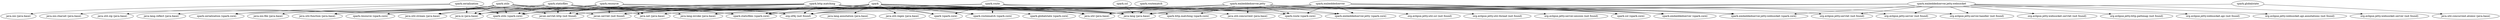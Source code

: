digraph "spark.core" {
    // Path: /home/louis/.gradle/caches/modules-2/files-2.1/com.sparkjava/spark-core/2.6.0/a6cb0e70a18dd4f457cd7217222956da6db7ca23/spark-core-2.6.0.jar
   "spark"                                            -> "java.io (java.base)";
   "spark"                                            -> "java.lang (java.base)";
   "spark"                                            -> "java.lang.annotation (java.base)";
   "spark"                                            -> "java.lang.invoke (java.base)";
   "spark"                                            -> "java.net (java.base)";
   "spark"                                            -> "java.util (java.base)";
   "spark"                                            -> "java.util.concurrent (java.base)";
   "spark"                                            -> "java.util.function (java.base)";
   "spark"                                            -> "java.util.regex (java.base)";
   "spark"                                            -> "java.util.stream (java.base)";
   "spark"                                            -> "javax.servlet (not found)";
   "spark"                                            -> "javax.servlet.http (not found)";
   "spark"                                            -> "org.slf4j (not found)";
   "spark"                                            -> "spark (spark.core)";
   "spark"                                            -> "spark.embeddedserver (spark.core)";
   "spark"                                            -> "spark.embeddedserver.jetty.websocket (spark.core)";
   "spark"                                            -> "spark.globalstate (spark.core)";
   "spark"                                            -> "spark.route (spark.core)";
   "spark"                                            -> "spark.routematch (spark.core)";
   "spark"                                            -> "spark.ssl (spark.core)";
   "spark"                                            -> "spark.staticfiles (spark.core)";
   "spark"                                            -> "spark.utils (spark.core)";
   "spark.embeddedserver"                             -> "java.lang (java.base)";
   "spark.embeddedserver"                             -> "java.util (java.base)";
   "spark.embeddedserver"                             -> "spark.embeddedserver (spark.core)";
   "spark.embeddedserver"                             -> "spark.embeddedserver.jetty (spark.core)";
   "spark.embeddedserver"                             -> "spark.embeddedserver.jetty.websocket (spark.core)";
   "spark.embeddedserver"                             -> "spark.route (spark.core)";
   "spark.embeddedserver"                             -> "spark.ssl (spark.core)";
   "spark.embeddedserver"                             -> "spark.staticfiles (spark.core)";
   "spark.embeddedserver.jetty"                       -> "java.io (java.base)";
   "spark.embeddedserver.jetty"                       -> "java.lang (java.base)";
   "spark.embeddedserver.jetty"                       -> "java.lang.invoke (java.base)";
   "spark.embeddedserver.jetty"                       -> "java.net (java.base)";
   "spark.embeddedserver.jetty"                       -> "java.util (java.base)";
   "spark.embeddedserver.jetty"                       -> "java.util.concurrent (java.base)";
   "spark.embeddedserver.jetty"                       -> "javax.servlet (not found)";
   "spark.embeddedserver.jetty"                       -> "javax.servlet.http (not found)";
   "spark.embeddedserver.jetty"                       -> "org.eclipse.jetty.server (not found)";
   "spark.embeddedserver.jetty"                       -> "org.eclipse.jetty.server.handler (not found)";
   "spark.embeddedserver.jetty"                       -> "org.eclipse.jetty.server.session (not found)";
   "spark.embeddedserver.jetty"                       -> "org.eclipse.jetty.servlet (not found)";
   "spark.embeddedserver.jetty"                       -> "org.eclipse.jetty.util.ssl (not found)";
   "spark.embeddedserver.jetty"                       -> "org.eclipse.jetty.util.thread (not found)";
   "spark.embeddedserver.jetty"                       -> "org.slf4j (not found)";
   "spark.embeddedserver.jetty"                       -> "spark.embeddedserver (spark.core)";
   "spark.embeddedserver.jetty"                       -> "spark.embeddedserver.jetty (spark.core)";
   "spark.embeddedserver.jetty"                       -> "spark.embeddedserver.jetty.websocket (spark.core)";
   "spark.embeddedserver.jetty"                       -> "spark.http.matching (spark.core)";
   "spark.embeddedserver.jetty"                       -> "spark.route (spark.core)";
   "spark.embeddedserver.jetty"                       -> "spark.ssl (spark.core)";
   "spark.embeddedserver.jetty"                       -> "spark.staticfiles (spark.core)";
   "spark.embeddedserver.jetty"                       -> "spark.utils (spark.core)";
   "spark.embeddedserver.jetty.websocket"             -> "java.lang (java.base)";
   "spark.embeddedserver.jetty.websocket"             -> "java.util (java.base)";
   "spark.embeddedserver.jetty.websocket"             -> "org.eclipse.jetty.http.pathmap (not found)";
   "spark.embeddedserver.jetty.websocket"             -> "org.eclipse.jetty.server (not found)";
   "spark.embeddedserver.jetty.websocket"             -> "org.eclipse.jetty.server.handler (not found)";
   "spark.embeddedserver.jetty.websocket"             -> "org.eclipse.jetty.servlet (not found)";
   "spark.embeddedserver.jetty.websocket"             -> "org.eclipse.jetty.websocket.api (not found)";
   "spark.embeddedserver.jetty.websocket"             -> "org.eclipse.jetty.websocket.api.annotations (not found)";
   "spark.embeddedserver.jetty.websocket"             -> "org.eclipse.jetty.websocket.server (not found)";
   "spark.embeddedserver.jetty.websocket"             -> "org.eclipse.jetty.websocket.servlet (not found)";
   "spark.embeddedserver.jetty.websocket"             -> "org.slf4j (not found)";
   "spark.embeddedserver.jetty.websocket"             -> "spark.embeddedserver.jetty.websocket (spark.core)";
   "spark.globalstate"                                -> "java.lang (java.base)";
   "spark.globalstate"                                -> "java.util.concurrent.atomic (java.base)";
   "spark.http.matching"                              -> "java.io (java.base)";
   "spark.http.matching"                              -> "java.lang (java.base)";
   "spark.http.matching"                              -> "java.util (java.base)";
   "spark.http.matching"                              -> "javax.servlet (not found)";
   "spark.http.matching"                              -> "javax.servlet.http (not found)";
   "spark.http.matching"                              -> "org.slf4j (not found)";
   "spark.http.matching"                              -> "spark (spark.core)";
   "spark.http.matching"                              -> "spark.embeddedserver.jetty (spark.core)";
   "spark.http.matching"                              -> "spark.http.matching (spark.core)";
   "spark.http.matching"                              -> "spark.route (spark.core)";
   "spark.http.matching"                              -> "spark.routematch (spark.core)";
   "spark.http.matching"                              -> "spark.serialization (spark.core)";
   "spark.http.matching"                              -> "spark.staticfiles (spark.core)";
   "spark.http.matching"                              -> "spark.utils (spark.core)";
   "spark.resource"                                   -> "java.io (java.base)";
   "spark.resource"                                   -> "java.lang (java.base)";
   "spark.resource"                                   -> "java.net (java.base)";
   "spark.resource"                                   -> "javax.servlet (not found)";
   "spark.resource"                                   -> "javax.servlet.http (not found)";
   "spark.resource"                                   -> "org.slf4j (not found)";
   "spark.resource"                                   -> "spark.resource (spark.core)";
   "spark.resource"                                   -> "spark.staticfiles (spark.core)";
   "spark.resource"                                   -> "spark.utils (spark.core)";
   "spark.route"                                      -> "java.lang (java.base)";
   "spark.route"                                      -> "java.util (java.base)";
   "spark.route"                                      -> "org.slf4j (not found)";
   "spark.route"                                      -> "spark (spark.core)";
   "spark.route"                                      -> "spark.route (spark.core)";
   "spark.route"                                      -> "spark.routematch (spark.core)";
   "spark.route"                                      -> "spark.utils (spark.core)";
   "spark.routematch"                                 -> "java.lang (java.base)";
   "spark.serialization"                              -> "java.io (java.base)";
   "spark.serialization"                              -> "java.lang (java.base)";
   "spark.serialization"                              -> "java.nio (java.base)";
   "spark.serialization"                              -> "spark.serialization (spark.core)";
   "spark.serialization"                              -> "spark.utils (spark.core)";
   "spark.ssl"                                        -> "java.lang (java.base)";
   "spark.staticfiles"                                -> "java.io (java.base)";
   "spark.staticfiles"                                -> "java.lang (java.base)";
   "spark.staticfiles"                                -> "java.lang.invoke (java.base)";
   "spark.staticfiles"                                -> "java.nio.file (java.base)";
   "spark.staticfiles"                                -> "java.util (java.base)";
   "spark.staticfiles"                                -> "java.util.function (java.base)";
   "spark.staticfiles"                                -> "javax.servlet.http (not found)";
   "spark.staticfiles"                                -> "org.slf4j (not found)";
   "spark.staticfiles"                                -> "spark.resource (spark.core)";
   "spark.staticfiles"                                -> "spark.staticfiles (spark.core)";
   "spark.staticfiles"                                -> "spark.utils (spark.core)";
   "spark.utils"                                      -> "java.io (java.base)";
   "spark.utils"                                      -> "java.lang (java.base)";
   "spark.utils"                                      -> "java.lang.reflect (java.base)";
   "spark.utils"                                      -> "java.net (java.base)";
   "spark.utils"                                      -> "java.nio.charset (java.base)";
   "spark.utils"                                      -> "java.util (java.base)";
   "spark.utils"                                      -> "java.util.function (java.base)";
   "spark.utils"                                      -> "java.util.stream (java.base)";
   "spark.utils"                                      -> "java.util.zip (java.base)";
   "spark.utils"                                      -> "javax.servlet (not found)";
   "spark.utils"                                      -> "javax.servlet.http (not found)";
   "spark.utils"                                      -> "spark.utils (spark.core)";
}

